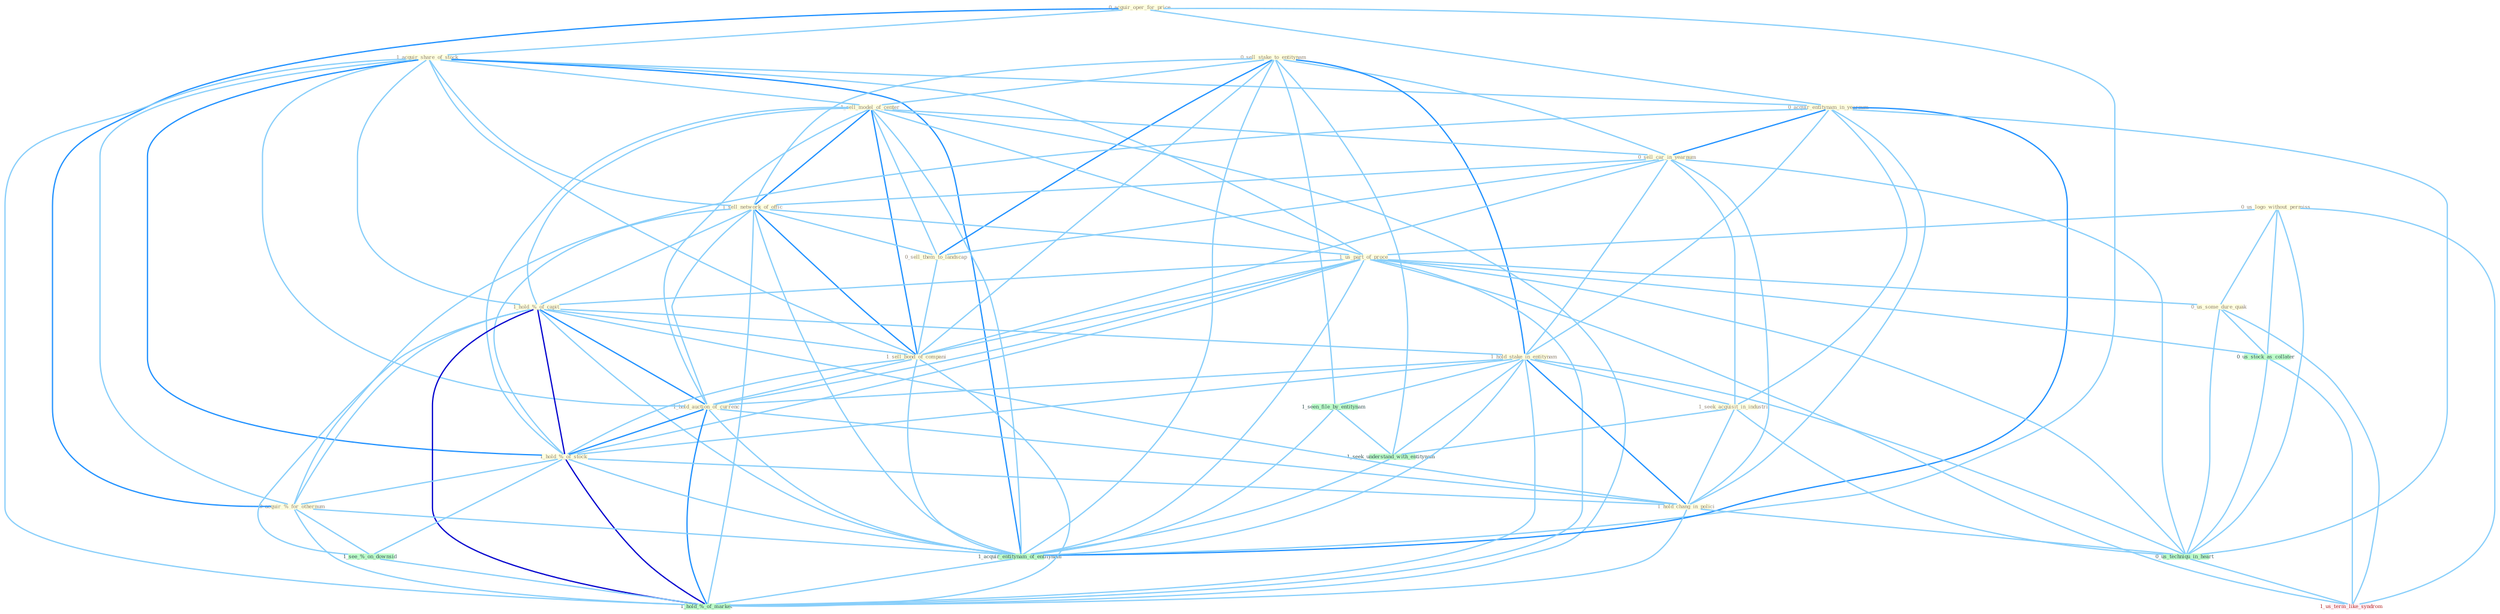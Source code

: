 Graph G{ 
    node
    [shape=polygon,style=filled,width=.5,height=.06,color="#BDFCC9",fixedsize=true,fontsize=4,
    fontcolor="#2f4f4f"];
    {node
    [color="#ffffe0", fontcolor="#8b7d6b"] "0_acquir_oper_for_price " "1_acquir_share_of_stock " "0_us_logo_without_permiss " "0_sell_stake_to_entitynam " "1_sell_model_of_center " "0_acquir_entitynam_in_yearnum " "0_sell_car_in_yearnum " "1_sell_network_of_offic " "1_us_part_of_proce " "1_hold_%_of_capit " "1_hold_stake_in_entitynam " "0_sell_them_to_landscap " "1_sell_bond_of_compani " "1_hold_auction_of_currenc " "1_hold_%_of_stock " "0_us_some_dure_quak " "0_acquir_%_for_othernum " "1_seek_acquisit_in_industri " "1_hold_chang_in_polici "}
{node [color="#fff0f5", fontcolor="#b22222"] "1_us_term_like_syndrom "}
edge [color="#B0E2FF"];

	"0_acquir_oper_for_price " -- "1_acquir_share_of_stock " [w="1", color="#87cefa" ];
	"0_acquir_oper_for_price " -- "0_acquir_entitynam_in_yearnum " [w="1", color="#87cefa" ];
	"0_acquir_oper_for_price " -- "0_acquir_%_for_othernum " [w="2", color="#1e90ff" , len=0.8];
	"0_acquir_oper_for_price " -- "1_acquir_entitynam_of_entitynam " [w="1", color="#87cefa" ];
	"1_acquir_share_of_stock " -- "1_sell_model_of_center " [w="1", color="#87cefa" ];
	"1_acquir_share_of_stock " -- "0_acquir_entitynam_in_yearnum " [w="1", color="#87cefa" ];
	"1_acquir_share_of_stock " -- "1_sell_network_of_offic " [w="1", color="#87cefa" ];
	"1_acquir_share_of_stock " -- "1_us_part_of_proce " [w="1", color="#87cefa" ];
	"1_acquir_share_of_stock " -- "1_hold_%_of_capit " [w="1", color="#87cefa" ];
	"1_acquir_share_of_stock " -- "1_sell_bond_of_compani " [w="1", color="#87cefa" ];
	"1_acquir_share_of_stock " -- "1_hold_auction_of_currenc " [w="1", color="#87cefa" ];
	"1_acquir_share_of_stock " -- "1_hold_%_of_stock " [w="2", color="#1e90ff" , len=0.8];
	"1_acquir_share_of_stock " -- "0_acquir_%_for_othernum " [w="1", color="#87cefa" ];
	"1_acquir_share_of_stock " -- "1_acquir_entitynam_of_entitynam " [w="2", color="#1e90ff" , len=0.8];
	"1_acquir_share_of_stock " -- "1_hold_%_of_market " [w="1", color="#87cefa" ];
	"0_us_logo_without_permiss " -- "1_us_part_of_proce " [w="1", color="#87cefa" ];
	"0_us_logo_without_permiss " -- "0_us_some_dure_quak " [w="1", color="#87cefa" ];
	"0_us_logo_without_permiss " -- "0_us_stock_as_collater " [w="1", color="#87cefa" ];
	"0_us_logo_without_permiss " -- "0_us_techniqu_in_heart " [w="1", color="#87cefa" ];
	"0_us_logo_without_permiss " -- "1_us_term_like_syndrom " [w="1", color="#87cefa" ];
	"0_sell_stake_to_entitynam " -- "1_sell_model_of_center " [w="1", color="#87cefa" ];
	"0_sell_stake_to_entitynam " -- "0_sell_car_in_yearnum " [w="1", color="#87cefa" ];
	"0_sell_stake_to_entitynam " -- "1_sell_network_of_offic " [w="1", color="#87cefa" ];
	"0_sell_stake_to_entitynam " -- "1_hold_stake_in_entitynam " [w="2", color="#1e90ff" , len=0.8];
	"0_sell_stake_to_entitynam " -- "0_sell_them_to_landscap " [w="2", color="#1e90ff" , len=0.8];
	"0_sell_stake_to_entitynam " -- "1_sell_bond_of_compani " [w="1", color="#87cefa" ];
	"0_sell_stake_to_entitynam " -- "1_seen_file_by_entitynam " [w="1", color="#87cefa" ];
	"0_sell_stake_to_entitynam " -- "1_seek_understand_with_entitynam " [w="1", color="#87cefa" ];
	"0_sell_stake_to_entitynam " -- "1_acquir_entitynam_of_entitynam " [w="1", color="#87cefa" ];
	"1_sell_model_of_center " -- "0_sell_car_in_yearnum " [w="1", color="#87cefa" ];
	"1_sell_model_of_center " -- "1_sell_network_of_offic " [w="2", color="#1e90ff" , len=0.8];
	"1_sell_model_of_center " -- "1_us_part_of_proce " [w="1", color="#87cefa" ];
	"1_sell_model_of_center " -- "1_hold_%_of_capit " [w="1", color="#87cefa" ];
	"1_sell_model_of_center " -- "0_sell_them_to_landscap " [w="1", color="#87cefa" ];
	"1_sell_model_of_center " -- "1_sell_bond_of_compani " [w="2", color="#1e90ff" , len=0.8];
	"1_sell_model_of_center " -- "1_hold_auction_of_currenc " [w="1", color="#87cefa" ];
	"1_sell_model_of_center " -- "1_hold_%_of_stock " [w="1", color="#87cefa" ];
	"1_sell_model_of_center " -- "1_acquir_entitynam_of_entitynam " [w="1", color="#87cefa" ];
	"1_sell_model_of_center " -- "1_hold_%_of_market " [w="1", color="#87cefa" ];
	"0_acquir_entitynam_in_yearnum " -- "0_sell_car_in_yearnum " [w="2", color="#1e90ff" , len=0.8];
	"0_acquir_entitynam_in_yearnum " -- "1_hold_stake_in_entitynam " [w="1", color="#87cefa" ];
	"0_acquir_entitynam_in_yearnum " -- "0_acquir_%_for_othernum " [w="1", color="#87cefa" ];
	"0_acquir_entitynam_in_yearnum " -- "1_seek_acquisit_in_industri " [w="1", color="#87cefa" ];
	"0_acquir_entitynam_in_yearnum " -- "1_hold_chang_in_polici " [w="1", color="#87cefa" ];
	"0_acquir_entitynam_in_yearnum " -- "1_acquir_entitynam_of_entitynam " [w="2", color="#1e90ff" , len=0.8];
	"0_acquir_entitynam_in_yearnum " -- "0_us_techniqu_in_heart " [w="1", color="#87cefa" ];
	"0_sell_car_in_yearnum " -- "1_sell_network_of_offic " [w="1", color="#87cefa" ];
	"0_sell_car_in_yearnum " -- "1_hold_stake_in_entitynam " [w="1", color="#87cefa" ];
	"0_sell_car_in_yearnum " -- "0_sell_them_to_landscap " [w="1", color="#87cefa" ];
	"0_sell_car_in_yearnum " -- "1_sell_bond_of_compani " [w="1", color="#87cefa" ];
	"0_sell_car_in_yearnum " -- "1_seek_acquisit_in_industri " [w="1", color="#87cefa" ];
	"0_sell_car_in_yearnum " -- "1_hold_chang_in_polici " [w="1", color="#87cefa" ];
	"0_sell_car_in_yearnum " -- "0_us_techniqu_in_heart " [w="1", color="#87cefa" ];
	"1_sell_network_of_offic " -- "1_us_part_of_proce " [w="1", color="#87cefa" ];
	"1_sell_network_of_offic " -- "1_hold_%_of_capit " [w="1", color="#87cefa" ];
	"1_sell_network_of_offic " -- "0_sell_them_to_landscap " [w="1", color="#87cefa" ];
	"1_sell_network_of_offic " -- "1_sell_bond_of_compani " [w="2", color="#1e90ff" , len=0.8];
	"1_sell_network_of_offic " -- "1_hold_auction_of_currenc " [w="1", color="#87cefa" ];
	"1_sell_network_of_offic " -- "1_hold_%_of_stock " [w="1", color="#87cefa" ];
	"1_sell_network_of_offic " -- "1_acquir_entitynam_of_entitynam " [w="1", color="#87cefa" ];
	"1_sell_network_of_offic " -- "1_hold_%_of_market " [w="1", color="#87cefa" ];
	"1_us_part_of_proce " -- "1_hold_%_of_capit " [w="1", color="#87cefa" ];
	"1_us_part_of_proce " -- "1_sell_bond_of_compani " [w="1", color="#87cefa" ];
	"1_us_part_of_proce " -- "1_hold_auction_of_currenc " [w="1", color="#87cefa" ];
	"1_us_part_of_proce " -- "1_hold_%_of_stock " [w="1", color="#87cefa" ];
	"1_us_part_of_proce " -- "0_us_some_dure_quak " [w="1", color="#87cefa" ];
	"1_us_part_of_proce " -- "0_us_stock_as_collater " [w="1", color="#87cefa" ];
	"1_us_part_of_proce " -- "1_acquir_entitynam_of_entitynam " [w="1", color="#87cefa" ];
	"1_us_part_of_proce " -- "0_us_techniqu_in_heart " [w="1", color="#87cefa" ];
	"1_us_part_of_proce " -- "1_us_term_like_syndrom " [w="1", color="#87cefa" ];
	"1_us_part_of_proce " -- "1_hold_%_of_market " [w="1", color="#87cefa" ];
	"1_hold_%_of_capit " -- "1_hold_stake_in_entitynam " [w="1", color="#87cefa" ];
	"1_hold_%_of_capit " -- "1_sell_bond_of_compani " [w="1", color="#87cefa" ];
	"1_hold_%_of_capit " -- "1_hold_auction_of_currenc " [w="2", color="#1e90ff" , len=0.8];
	"1_hold_%_of_capit " -- "1_hold_%_of_stock " [w="3", color="#0000cd" , len=0.6];
	"1_hold_%_of_capit " -- "0_acquir_%_for_othernum " [w="1", color="#87cefa" ];
	"1_hold_%_of_capit " -- "1_hold_chang_in_polici " [w="1", color="#87cefa" ];
	"1_hold_%_of_capit " -- "1_acquir_entitynam_of_entitynam " [w="1", color="#87cefa" ];
	"1_hold_%_of_capit " -- "1_see_%_on_downsid " [w="1", color="#87cefa" ];
	"1_hold_%_of_capit " -- "1_hold_%_of_market " [w="3", color="#0000cd" , len=0.6];
	"1_hold_stake_in_entitynam " -- "1_hold_auction_of_currenc " [w="1", color="#87cefa" ];
	"1_hold_stake_in_entitynam " -- "1_hold_%_of_stock " [w="1", color="#87cefa" ];
	"1_hold_stake_in_entitynam " -- "1_seek_acquisit_in_industri " [w="1", color="#87cefa" ];
	"1_hold_stake_in_entitynam " -- "1_hold_chang_in_polici " [w="2", color="#1e90ff" , len=0.8];
	"1_hold_stake_in_entitynam " -- "1_seen_file_by_entitynam " [w="1", color="#87cefa" ];
	"1_hold_stake_in_entitynam " -- "1_seek_understand_with_entitynam " [w="1", color="#87cefa" ];
	"1_hold_stake_in_entitynam " -- "1_acquir_entitynam_of_entitynam " [w="1", color="#87cefa" ];
	"1_hold_stake_in_entitynam " -- "0_us_techniqu_in_heart " [w="1", color="#87cefa" ];
	"1_hold_stake_in_entitynam " -- "1_hold_%_of_market " [w="1", color="#87cefa" ];
	"0_sell_them_to_landscap " -- "1_sell_bond_of_compani " [w="1", color="#87cefa" ];
	"1_sell_bond_of_compani " -- "1_hold_auction_of_currenc " [w="1", color="#87cefa" ];
	"1_sell_bond_of_compani " -- "1_hold_%_of_stock " [w="1", color="#87cefa" ];
	"1_sell_bond_of_compani " -- "1_acquir_entitynam_of_entitynam " [w="1", color="#87cefa" ];
	"1_sell_bond_of_compani " -- "1_hold_%_of_market " [w="1", color="#87cefa" ];
	"1_hold_auction_of_currenc " -- "1_hold_%_of_stock " [w="2", color="#1e90ff" , len=0.8];
	"1_hold_auction_of_currenc " -- "1_hold_chang_in_polici " [w="1", color="#87cefa" ];
	"1_hold_auction_of_currenc " -- "1_acquir_entitynam_of_entitynam " [w="1", color="#87cefa" ];
	"1_hold_auction_of_currenc " -- "1_hold_%_of_market " [w="2", color="#1e90ff" , len=0.8];
	"1_hold_%_of_stock " -- "0_acquir_%_for_othernum " [w="1", color="#87cefa" ];
	"1_hold_%_of_stock " -- "1_hold_chang_in_polici " [w="1", color="#87cefa" ];
	"1_hold_%_of_stock " -- "1_acquir_entitynam_of_entitynam " [w="1", color="#87cefa" ];
	"1_hold_%_of_stock " -- "1_see_%_on_downsid " [w="1", color="#87cefa" ];
	"1_hold_%_of_stock " -- "1_hold_%_of_market " [w="3", color="#0000cd" , len=0.6];
	"0_us_some_dure_quak " -- "0_us_stock_as_collater " [w="1", color="#87cefa" ];
	"0_us_some_dure_quak " -- "0_us_techniqu_in_heart " [w="1", color="#87cefa" ];
	"0_us_some_dure_quak " -- "1_us_term_like_syndrom " [w="1", color="#87cefa" ];
	"0_acquir_%_for_othernum " -- "1_acquir_entitynam_of_entitynam " [w="1", color="#87cefa" ];
	"0_acquir_%_for_othernum " -- "1_see_%_on_downsid " [w="1", color="#87cefa" ];
	"0_acquir_%_for_othernum " -- "1_hold_%_of_market " [w="1", color="#87cefa" ];
	"1_seek_acquisit_in_industri " -- "1_hold_chang_in_polici " [w="1", color="#87cefa" ];
	"1_seek_acquisit_in_industri " -- "1_seek_understand_with_entitynam " [w="1", color="#87cefa" ];
	"1_seek_acquisit_in_industri " -- "0_us_techniqu_in_heart " [w="1", color="#87cefa" ];
	"1_hold_chang_in_polici " -- "0_us_techniqu_in_heart " [w="1", color="#87cefa" ];
	"1_hold_chang_in_polici " -- "1_hold_%_of_market " [w="1", color="#87cefa" ];
	"1_seen_file_by_entitynam " -- "1_seek_understand_with_entitynam " [w="1", color="#87cefa" ];
	"1_seen_file_by_entitynam " -- "1_acquir_entitynam_of_entitynam " [w="1", color="#87cefa" ];
	"0_us_stock_as_collater " -- "0_us_techniqu_in_heart " [w="1", color="#87cefa" ];
	"0_us_stock_as_collater " -- "1_us_term_like_syndrom " [w="1", color="#87cefa" ];
	"1_seek_understand_with_entitynam " -- "1_acquir_entitynam_of_entitynam " [w="1", color="#87cefa" ];
	"1_acquir_entitynam_of_entitynam " -- "1_hold_%_of_market " [w="1", color="#87cefa" ];
	"0_us_techniqu_in_heart " -- "1_us_term_like_syndrom " [w="1", color="#87cefa" ];
	"1_see_%_on_downsid " -- "1_hold_%_of_market " [w="1", color="#87cefa" ];
}